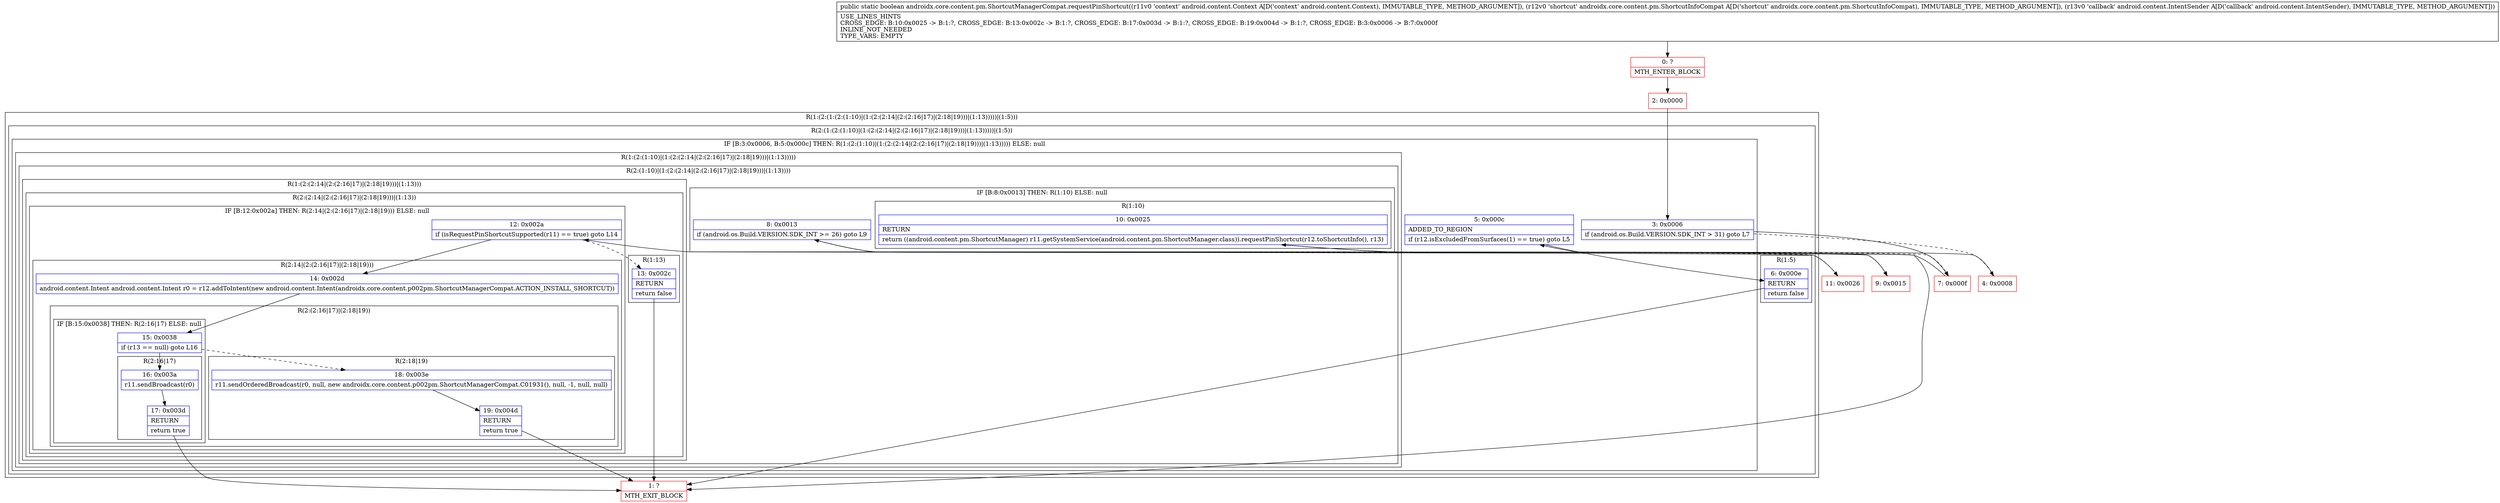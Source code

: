 digraph "CFG forandroidx.core.content.pm.ShortcutManagerCompat.requestPinShortcut(Landroid\/content\/Context;Landroidx\/core\/content\/pm\/ShortcutInfoCompat;Landroid\/content\/IntentSender;)Z" {
subgraph cluster_Region_734661851 {
label = "R(1:(2:(1:(2:(1:10)|(1:(2:(2:14|(2:(2:16|17)|(2:18|19)))|(1:13)))))|(1:5)))";
node [shape=record,color=blue];
subgraph cluster_Region_346800399 {
label = "R(2:(1:(2:(1:10)|(1:(2:(2:14|(2:(2:16|17)|(2:18|19)))|(1:13)))))|(1:5))";
node [shape=record,color=blue];
subgraph cluster_IfRegion_1841180700 {
label = "IF [B:3:0x0006, B:5:0x000c] THEN: R(1:(2:(1:10)|(1:(2:(2:14|(2:(2:16|17)|(2:18|19)))|(1:13))))) ELSE: null";
node [shape=record,color=blue];
Node_3 [shape=record,label="{3\:\ 0x0006|if (android.os.Build.VERSION.SDK_INT \> 31) goto L7\l}"];
Node_5 [shape=record,label="{5\:\ 0x000c|ADDED_TO_REGION\l|if (r12.isExcludedFromSurfaces(1) == true) goto L5\l}"];
subgraph cluster_Region_1109584986 {
label = "R(1:(2:(1:10)|(1:(2:(2:14|(2:(2:16|17)|(2:18|19)))|(1:13)))))";
node [shape=record,color=blue];
subgraph cluster_Region_972397585 {
label = "R(2:(1:10)|(1:(2:(2:14|(2:(2:16|17)|(2:18|19)))|(1:13))))";
node [shape=record,color=blue];
subgraph cluster_IfRegion_1939636633 {
label = "IF [B:8:0x0013] THEN: R(1:10) ELSE: null";
node [shape=record,color=blue];
Node_8 [shape=record,label="{8\:\ 0x0013|if (android.os.Build.VERSION.SDK_INT \>= 26) goto L9\l}"];
subgraph cluster_Region_1874751782 {
label = "R(1:10)";
node [shape=record,color=blue];
Node_10 [shape=record,label="{10\:\ 0x0025|RETURN\l|return ((android.content.pm.ShortcutManager) r11.getSystemService(android.content.pm.ShortcutManager.class)).requestPinShortcut(r12.toShortcutInfo(), r13)\l}"];
}
}
subgraph cluster_Region_984289463 {
label = "R(1:(2:(2:14|(2:(2:16|17)|(2:18|19)))|(1:13)))";
node [shape=record,color=blue];
subgraph cluster_Region_791348967 {
label = "R(2:(2:14|(2:(2:16|17)|(2:18|19)))|(1:13))";
node [shape=record,color=blue];
subgraph cluster_IfRegion_950852306 {
label = "IF [B:12:0x002a] THEN: R(2:14|(2:(2:16|17)|(2:18|19))) ELSE: null";
node [shape=record,color=blue];
Node_12 [shape=record,label="{12\:\ 0x002a|if (isRequestPinShortcutSupported(r11) == true) goto L14\l}"];
subgraph cluster_Region_838278021 {
label = "R(2:14|(2:(2:16|17)|(2:18|19)))";
node [shape=record,color=blue];
Node_14 [shape=record,label="{14\:\ 0x002d|android.content.Intent android.content.Intent r0 = r12.addToIntent(new android.content.Intent(androidx.core.content.p002pm.ShortcutManagerCompat.ACTION_INSTALL_SHORTCUT))\l}"];
subgraph cluster_Region_612871072 {
label = "R(2:(2:16|17)|(2:18|19))";
node [shape=record,color=blue];
subgraph cluster_IfRegion_1179330863 {
label = "IF [B:15:0x0038] THEN: R(2:16|17) ELSE: null";
node [shape=record,color=blue];
Node_15 [shape=record,label="{15\:\ 0x0038|if (r13 == null) goto L16\l}"];
subgraph cluster_Region_1358332043 {
label = "R(2:16|17)";
node [shape=record,color=blue];
Node_16 [shape=record,label="{16\:\ 0x003a|r11.sendBroadcast(r0)\l}"];
Node_17 [shape=record,label="{17\:\ 0x003d|RETURN\l|return true\l}"];
}
}
subgraph cluster_Region_509162106 {
label = "R(2:18|19)";
node [shape=record,color=blue];
Node_18 [shape=record,label="{18\:\ 0x003e|r11.sendOrderedBroadcast(r0, null, new androidx.core.content.p002pm.ShortcutManagerCompat.C01931(), null, \-1, null, null)\l}"];
Node_19 [shape=record,label="{19\:\ 0x004d|RETURN\l|return true\l}"];
}
}
}
}
subgraph cluster_Region_824185663 {
label = "R(1:13)";
node [shape=record,color=blue];
Node_13 [shape=record,label="{13\:\ 0x002c|RETURN\l|return false\l}"];
}
}
}
}
}
}
subgraph cluster_Region_1862546819 {
label = "R(1:5)";
node [shape=record,color=blue];
Node_6 [shape=record,label="{6\:\ 0x000e|RETURN\l|return false\l}"];
}
}
}
Node_0 [shape=record,color=red,label="{0\:\ ?|MTH_ENTER_BLOCK\l}"];
Node_2 [shape=record,color=red,label="{2\:\ 0x0000}"];
Node_4 [shape=record,color=red,label="{4\:\ 0x0008}"];
Node_1 [shape=record,color=red,label="{1\:\ ?|MTH_EXIT_BLOCK\l}"];
Node_7 [shape=record,color=red,label="{7\:\ 0x000f}"];
Node_9 [shape=record,color=red,label="{9\:\ 0x0015}"];
Node_11 [shape=record,color=red,label="{11\:\ 0x0026}"];
MethodNode[shape=record,label="{public static boolean androidx.core.content.pm.ShortcutManagerCompat.requestPinShortcut((r11v0 'context' android.content.Context A[D('context' android.content.Context), IMMUTABLE_TYPE, METHOD_ARGUMENT]), (r12v0 'shortcut' androidx.core.content.pm.ShortcutInfoCompat A[D('shortcut' androidx.core.content.pm.ShortcutInfoCompat), IMMUTABLE_TYPE, METHOD_ARGUMENT]), (r13v0 'callback' android.content.IntentSender A[D('callback' android.content.IntentSender), IMMUTABLE_TYPE, METHOD_ARGUMENT]))  | USE_LINES_HINTS\lCROSS_EDGE: B:10:0x0025 \-\> B:1:?, CROSS_EDGE: B:13:0x002c \-\> B:1:?, CROSS_EDGE: B:17:0x003d \-\> B:1:?, CROSS_EDGE: B:19:0x004d \-\> B:1:?, CROSS_EDGE: B:3:0x0006 \-\> B:7:0x000f\lINLINE_NOT_NEEDED\lTYPE_VARS: EMPTY\l}"];
MethodNode -> Node_0;Node_3 -> Node_4[style=dashed];
Node_3 -> Node_7;
Node_5 -> Node_6;
Node_5 -> Node_7[style=dashed];
Node_8 -> Node_9;
Node_8 -> Node_11[style=dashed];
Node_10 -> Node_1;
Node_12 -> Node_13[style=dashed];
Node_12 -> Node_14;
Node_14 -> Node_15;
Node_15 -> Node_16;
Node_15 -> Node_18[style=dashed];
Node_16 -> Node_17;
Node_17 -> Node_1;
Node_18 -> Node_19;
Node_19 -> Node_1;
Node_13 -> Node_1;
Node_6 -> Node_1;
Node_0 -> Node_2;
Node_2 -> Node_3;
Node_4 -> Node_5;
Node_7 -> Node_8;
Node_9 -> Node_10;
Node_11 -> Node_12;
}

